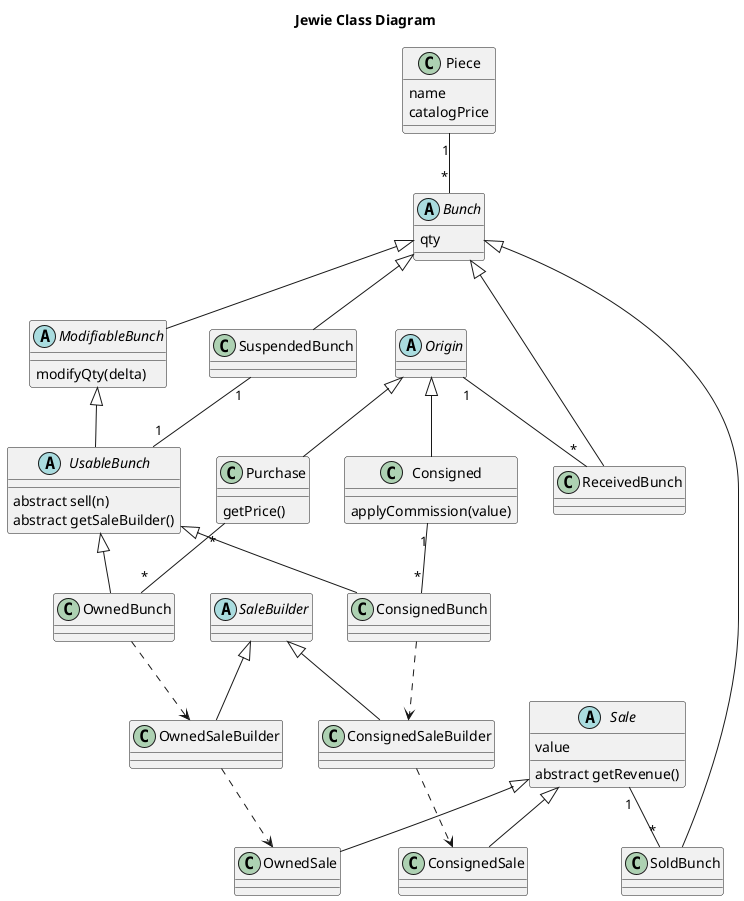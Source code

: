 @startuml

title Jewie Class Diagram

class Piece {
    name
    catalogPrice
}

abstract class Bunch {
    qty
}
class SoldBunch extends Bunch
abstract class ModifiableBunch extends Bunch {
    modifyQty(delta)
}
abstract class UsableBunch extends ModifiableBunch {
    abstract sell(n)
    abstract getSaleBuilder()
}
class SuspendedBunch extends Bunch
SuspendedBunch "1"--"1" UsableBunch

class OwnedBunch extends UsableBunch
class ConsignedBunch extends UsableBunch

abstract class Sale {
    value
    abstract getRevenue()
}
class OwnedSale extends Sale
class ConsignedSale extends Sale

abstract class SaleBuilder

abstract class Origin
class ReceivedBunch
Bunch <|-- ReceivedBunch
class Consigned extends Origin {
    applyCommission(value)
}
class Purchase extends Origin {
    getPrice()
}

Piece "1"--"*" Bunch

SaleBuilder <|-- ConsignedSaleBuilder
SaleBuilder <|-- OwnedSaleBuilder

OwnedSaleBuilder ..> OwnedSale
ConsignedSaleBuilder ..> ConsignedSale
OwnedBunch ..> OwnedSaleBuilder
ConsignedBunch ..> ConsignedSaleBuilder

Consigned "1"--"*" ConsignedBunch
Purchase "*"--"*" OwnedBunch

Origin "1"--"*" ReceivedBunch

Sale "1"--"*" SoldBunch

@enduml

